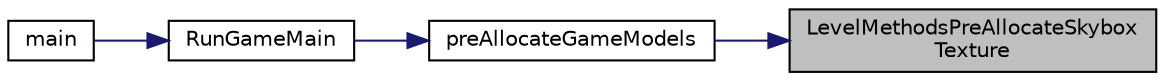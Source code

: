 digraph "LevelMethodsPreAllocateSkyboxTexture"
{
 // LATEX_PDF_SIZE
  edge [fontname="Helvetica",fontsize="10",labelfontname="Helvetica",labelfontsize="10"];
  node [fontname="Helvetica",fontsize="10",shape=record];
  rankdir="RL";
  Node1 [label="LevelMethodsPreAllocateSkybox\lTexture",height=0.2,width=0.4,color="black", fillcolor="grey75", style="filled", fontcolor="black",tooltip="Allocates the graphic used for drawing the level skybox..."];
  Node1 -> Node2 [dir="back",color="midnightblue",fontsize="10",style="solid",fontname="Helvetica"];
  Node2 [label="preAllocateGameModels",height=0.2,width=0.4,color="black", fillcolor="white", style="filled",URL="$main_8cpp.html#a201fc25b32d87b4c76ff249079453e5c",tooltip=" "];
  Node2 -> Node3 [dir="back",color="midnightblue",fontsize="10",style="solid",fontname="Helvetica"];
  Node3 [label="RunGameMain",height=0.2,width=0.4,color="black", fillcolor="white", style="filled",URL="$main_8cpp.html#aa4173368a267598f9c3c83944e79a303",tooltip=" "];
  Node3 -> Node4 [dir="back",color="midnightblue",fontsize="10",style="solid",fontname="Helvetica"];
  Node4 [label="main",height=0.2,width=0.4,color="black", fillcolor="white", style="filled",URL="$main_8cpp.html#a3c04138a5bfe5d72780bb7e82a18e627",tooltip=" "];
}
